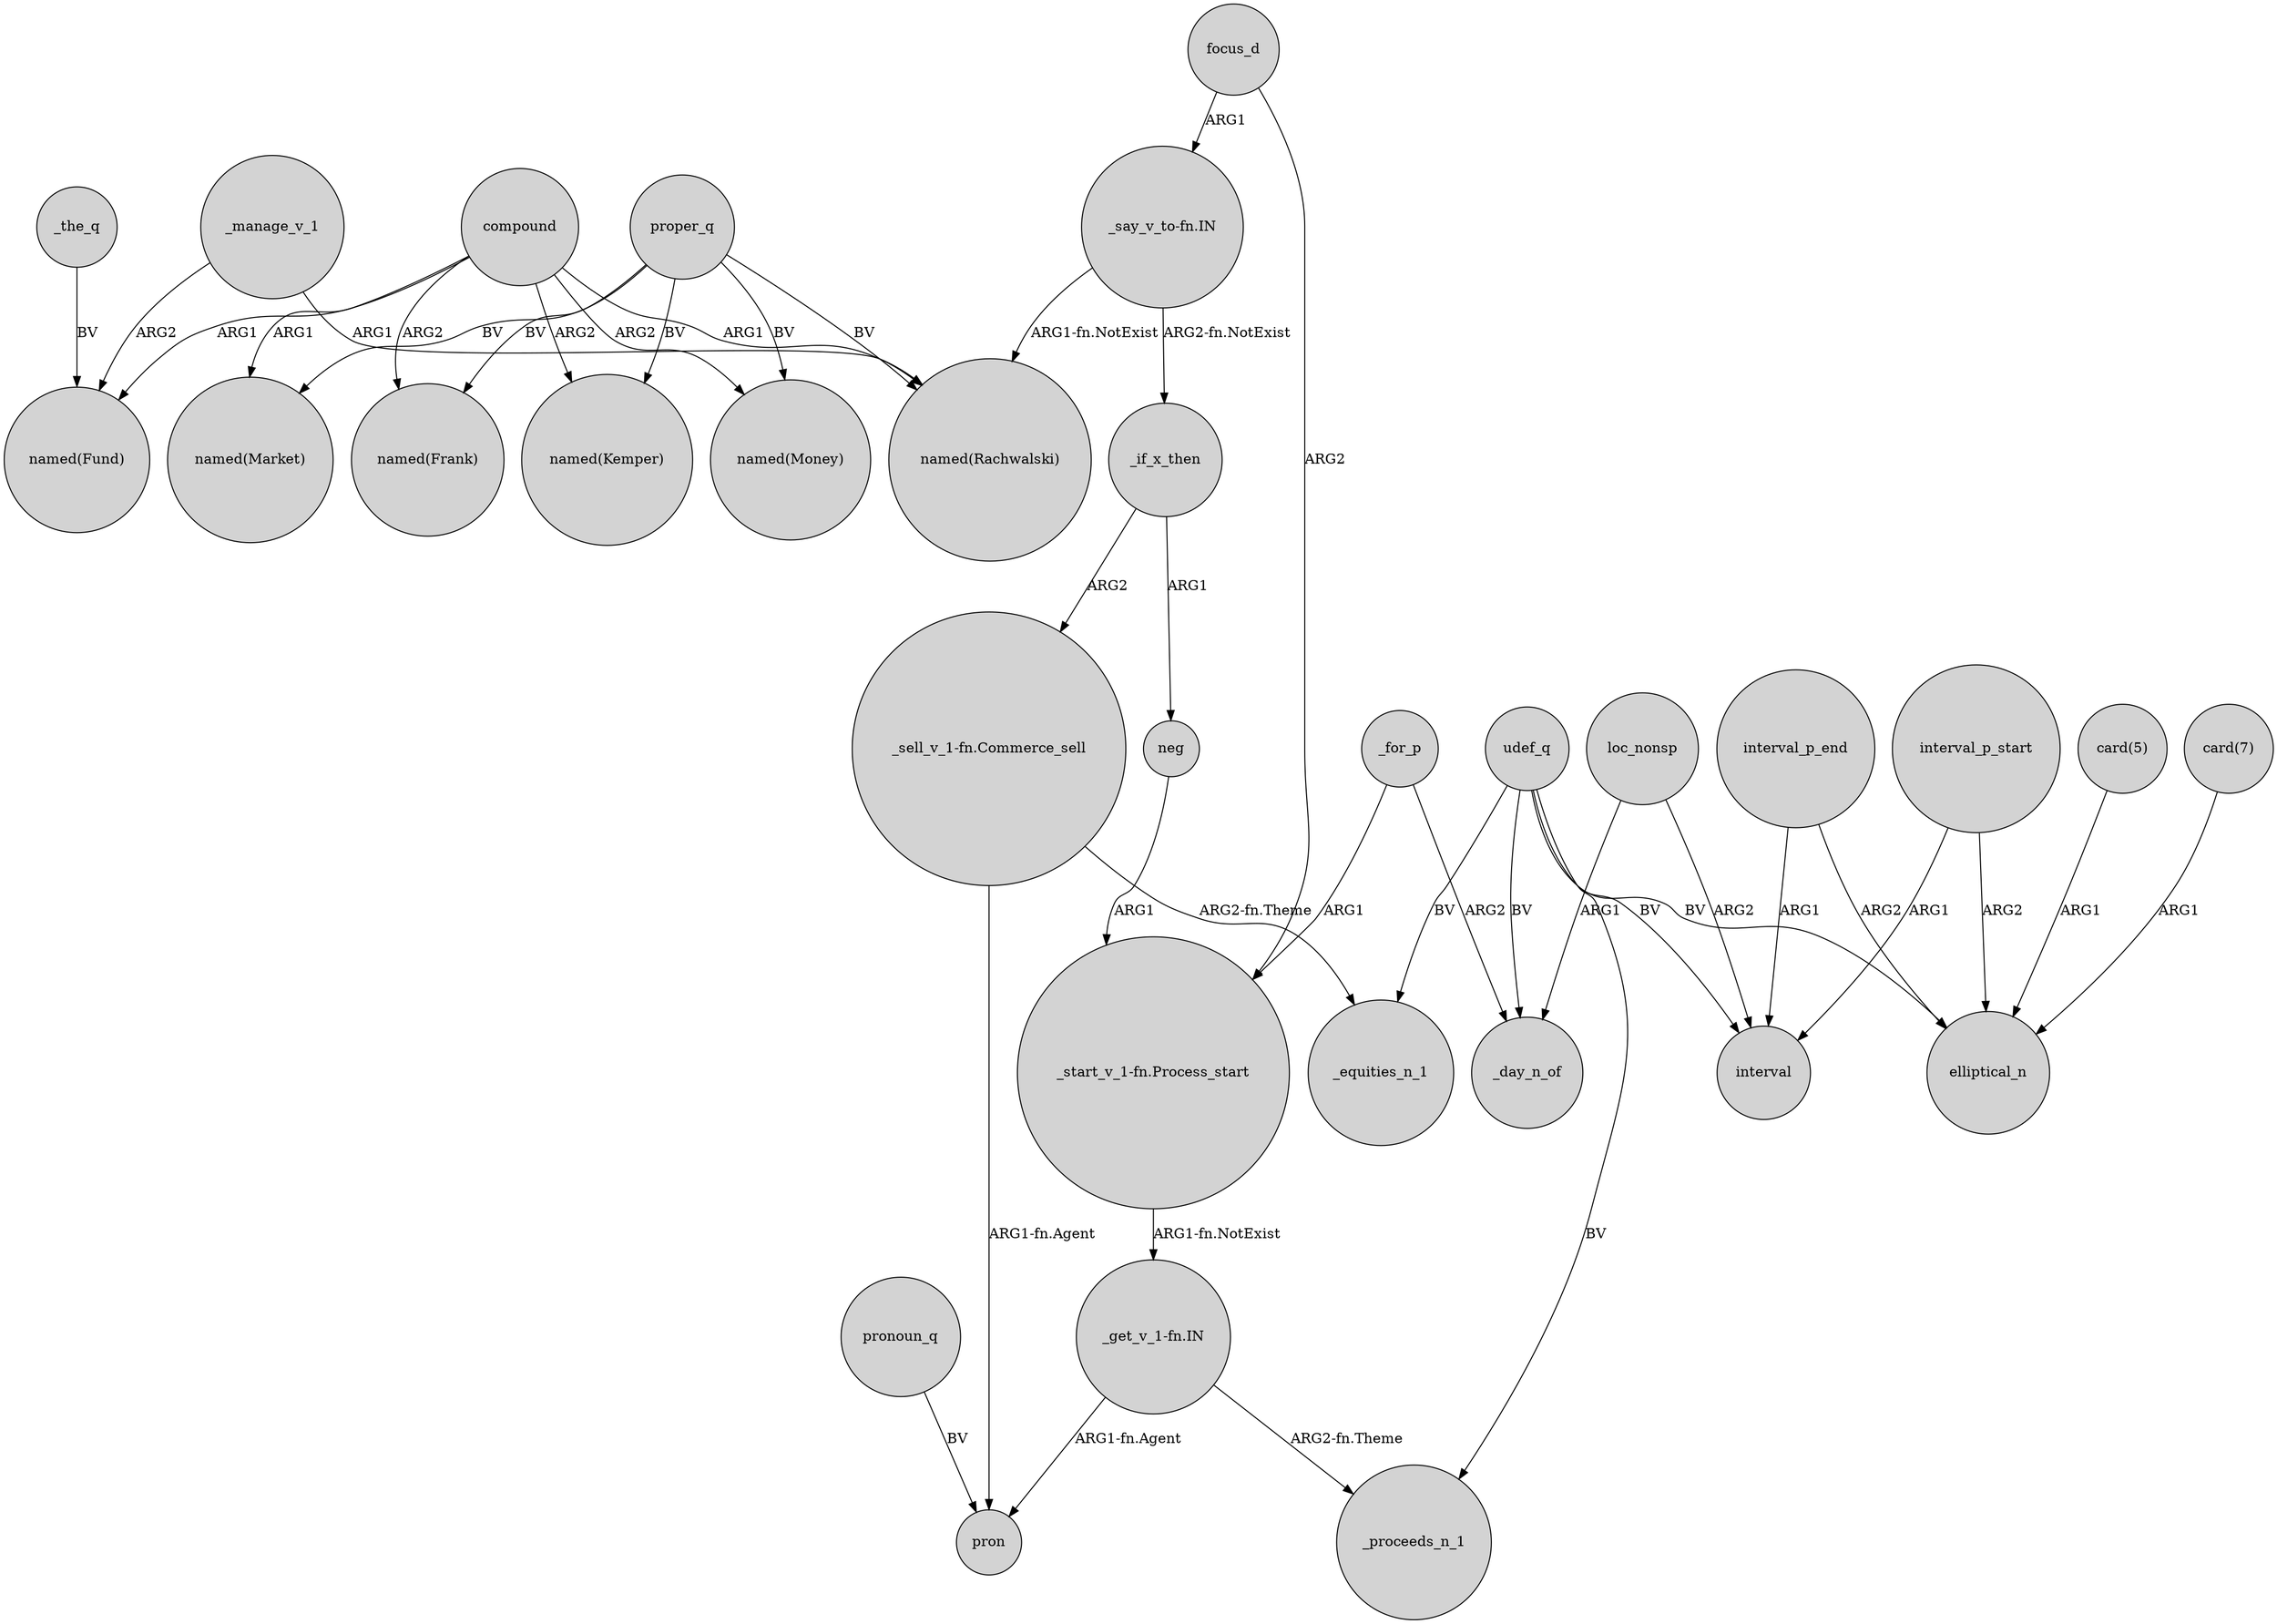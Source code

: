 digraph {
	node [shape=circle style=filled]
	proper_q -> "named(Kemper)" [label=BV]
	loc_nonsp -> interval [label=ARG2]
	_if_x_then -> neg [label=ARG1]
	udef_q -> elliptical_n [label=BV]
	_manage_v_1 -> "named(Fund)" [label=ARG2]
	_manage_v_1 -> "named(Rachwalski)" [label=ARG1]
	"card(5)" -> elliptical_n [label=ARG1]
	compound -> "named(Fund)" [label=ARG1]
	"_say_v_to-fn.IN" -> "named(Rachwalski)" [label="ARG1-fn.NotExist"]
	interval_p_end -> elliptical_n [label=ARG2]
	"card(7)" -> elliptical_n [label=ARG1]
	proper_q -> "named(Money)" [label=BV]
	_the_q -> "named(Fund)" [label=BV]
	udef_q -> _day_n_of [label=BV]
	loc_nonsp -> _day_n_of [label=ARG1]
	interval_p_start -> elliptical_n [label=ARG2]
	proper_q -> "named(Frank)" [label=BV]
	neg -> "_start_v_1-fn.Process_start" [label=ARG1]
	pronoun_q -> pron [label=BV]
	_if_x_then -> "_sell_v_1-fn.Commerce_sell" [label=ARG2]
	_for_p -> _day_n_of [label=ARG2]
	"_get_v_1-fn.IN" -> pron [label="ARG1-fn.Agent"]
	"_sell_v_1-fn.Commerce_sell" -> _equities_n_1 [label="ARG2-fn.Theme"]
	interval_p_start -> interval [label=ARG1]
	compound -> "named(Rachwalski)" [label=ARG1]
	udef_q -> _proceeds_n_1 [label=BV]
	udef_q -> _equities_n_1 [label=BV]
	interval_p_end -> interval [label=ARG1]
	compound -> "named(Money)" [label=ARG2]
	"_get_v_1-fn.IN" -> _proceeds_n_1 [label="ARG2-fn.Theme"]
	"_say_v_to-fn.IN" -> _if_x_then [label="ARG2-fn.NotExist"]
	proper_q -> "named(Market)" [label=BV]
	"_sell_v_1-fn.Commerce_sell" -> pron [label="ARG1-fn.Agent"]
	"_start_v_1-fn.Process_start" -> "_get_v_1-fn.IN" [label="ARG1-fn.NotExist"]
	compound -> "named(Market)" [label=ARG1]
	proper_q -> "named(Rachwalski)" [label=BV]
	_for_p -> "_start_v_1-fn.Process_start" [label=ARG1]
	focus_d -> "_start_v_1-fn.Process_start" [label=ARG2]
	compound -> "named(Frank)" [label=ARG2]
	udef_q -> interval [label=BV]
	compound -> "named(Kemper)" [label=ARG2]
	focus_d -> "_say_v_to-fn.IN" [label=ARG1]
}
